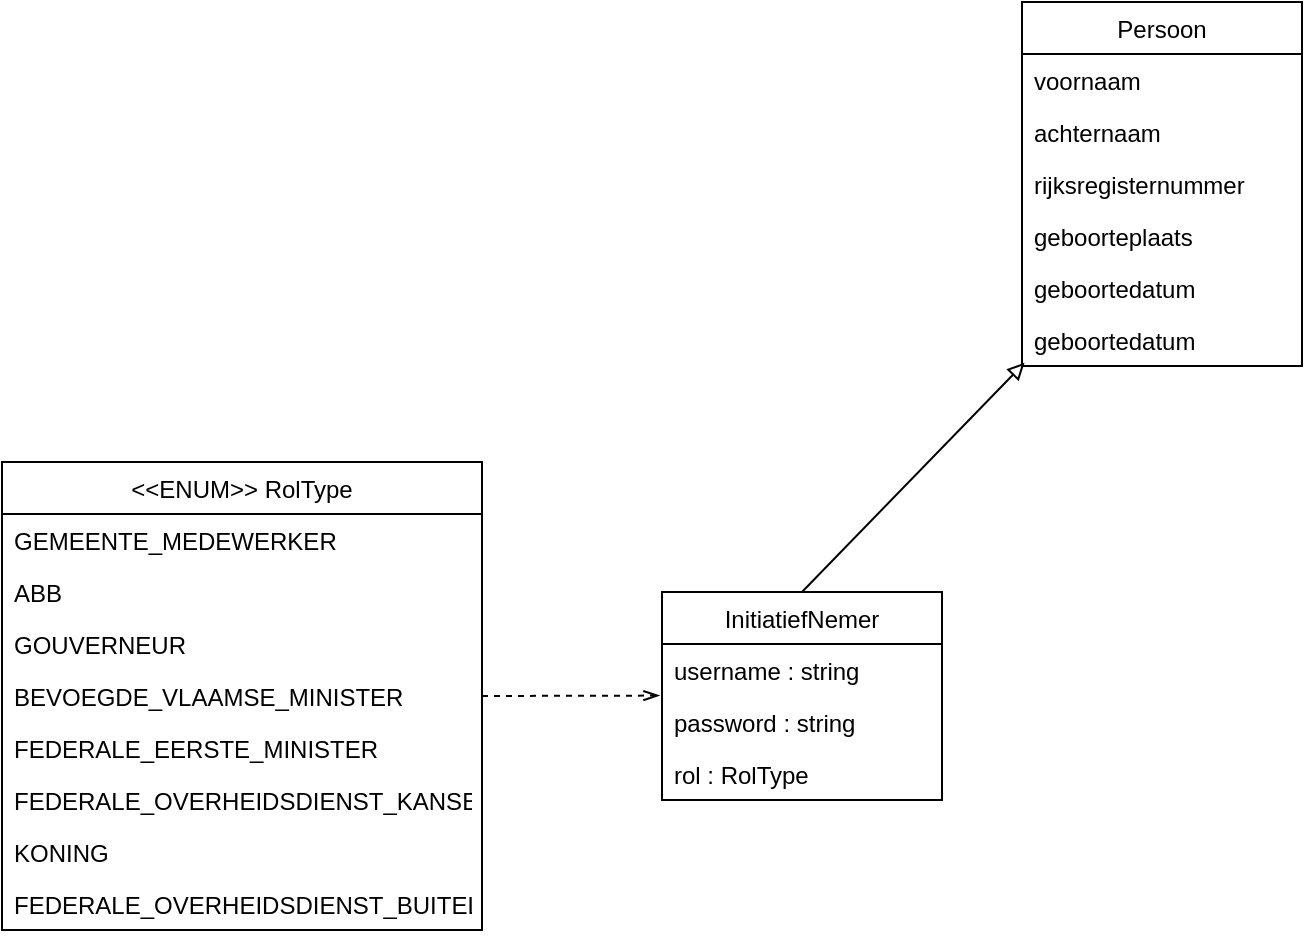 <mxfile version="20.2.3" type="device"><diagram id="4oZ8jU5yr6TnJmM18iYa" name="Pagina-1"><mxGraphModel dx="1278" dy="2241" grid="1" gridSize="10" guides="1" tooltips="1" connect="1" arrows="1" fold="1" page="1" pageScale="1" pageWidth="900" pageHeight="1600" math="0" shadow="0"><root><mxCell id="0"/><mxCell id="1" parent="0"/><mxCell id="HV166FaKeyxlqCJslSag-1" value="Persoon" style="swimlane;fontStyle=0;childLayout=stackLayout;horizontal=1;startSize=26;fillColor=none;horizontalStack=0;resizeParent=1;resizeParentMax=0;resizeLast=0;collapsible=1;marginBottom=0;strokeColor=#000000;" vertex="1" parent="1"><mxGeometry x="540" y="-190" width="140" height="182" as="geometry"/></mxCell><mxCell id="HV166FaKeyxlqCJslSag-2" value="voornaam" style="text;strokeColor=none;fillColor=none;align=left;verticalAlign=top;spacingLeft=4;spacingRight=4;overflow=hidden;rotatable=0;points=[[0,0.5],[1,0.5]];portConstraint=eastwest;" vertex="1" parent="HV166FaKeyxlqCJslSag-1"><mxGeometry y="26" width="140" height="26" as="geometry"/></mxCell><mxCell id="HV166FaKeyxlqCJslSag-19" value="achternaam" style="text;strokeColor=none;fillColor=none;align=left;verticalAlign=top;spacingLeft=4;spacingRight=4;overflow=hidden;rotatable=0;points=[[0,0.5],[1,0.5]];portConstraint=eastwest;" vertex="1" parent="HV166FaKeyxlqCJslSag-1"><mxGeometry y="52" width="140" height="26" as="geometry"/></mxCell><mxCell id="HV166FaKeyxlqCJslSag-20" value="rijksregisternummer" style="text;strokeColor=none;fillColor=none;align=left;verticalAlign=top;spacingLeft=4;spacingRight=4;overflow=hidden;rotatable=0;points=[[0,0.5],[1,0.5]];portConstraint=eastwest;" vertex="1" parent="HV166FaKeyxlqCJslSag-1"><mxGeometry y="78" width="140" height="26" as="geometry"/></mxCell><mxCell id="HV166FaKeyxlqCJslSag-21" value="geboorteplaats" style="text;strokeColor=none;fillColor=none;align=left;verticalAlign=top;spacingLeft=4;spacingRight=4;overflow=hidden;rotatable=0;points=[[0,0.5],[1,0.5]];portConstraint=eastwest;" vertex="1" parent="HV166FaKeyxlqCJslSag-1"><mxGeometry y="104" width="140" height="26" as="geometry"/></mxCell><mxCell id="HV166FaKeyxlqCJslSag-22" value="geboortedatum" style="text;strokeColor=none;fillColor=none;align=left;verticalAlign=top;spacingLeft=4;spacingRight=4;overflow=hidden;rotatable=0;points=[[0,0.5],[1,0.5]];portConstraint=eastwest;" vertex="1" parent="HV166FaKeyxlqCJslSag-1"><mxGeometry y="130" width="140" height="26" as="geometry"/></mxCell><mxCell id="HV166FaKeyxlqCJslSag-23" value="geboortedatum" style="text;strokeColor=none;fillColor=none;align=left;verticalAlign=top;spacingLeft=4;spacingRight=4;overflow=hidden;rotatable=0;points=[[0,0.5],[1,0.5]];portConstraint=eastwest;" vertex="1" parent="HV166FaKeyxlqCJslSag-1"><mxGeometry y="156" width="140" height="26" as="geometry"/></mxCell><mxCell id="HV166FaKeyxlqCJslSag-3" value="InitiatiefNemer" style="swimlane;fontStyle=0;childLayout=stackLayout;horizontal=1;startSize=26;fillColor=none;horizontalStack=0;resizeParent=1;resizeParentMax=0;resizeLast=0;collapsible=1;marginBottom=0;strokeColor=#000000;" vertex="1" parent="1"><mxGeometry x="360" y="105" width="140" height="104" as="geometry"/></mxCell><mxCell id="HV166FaKeyxlqCJslSag-4" value="username : string" style="text;strokeColor=none;fillColor=none;align=left;verticalAlign=top;spacingLeft=4;spacingRight=4;overflow=hidden;rotatable=0;points=[[0,0.5],[1,0.5]];portConstraint=eastwest;" vertex="1" parent="HV166FaKeyxlqCJslSag-3"><mxGeometry y="26" width="140" height="26" as="geometry"/></mxCell><mxCell id="HV166FaKeyxlqCJslSag-5" value="password : string " style="text;strokeColor=none;fillColor=none;align=left;verticalAlign=top;spacingLeft=4;spacingRight=4;overflow=hidden;rotatable=0;points=[[0,0.5],[1,0.5]];portConstraint=eastwest;" vertex="1" parent="HV166FaKeyxlqCJslSag-3"><mxGeometry y="52" width="140" height="26" as="geometry"/></mxCell><mxCell id="HV166FaKeyxlqCJslSag-6" value="rol : RolType" style="text;strokeColor=none;fillColor=none;align=left;verticalAlign=top;spacingLeft=4;spacingRight=4;overflow=hidden;rotatable=0;points=[[0,0.5],[1,0.5]];portConstraint=eastwest;" vertex="1" parent="HV166FaKeyxlqCJslSag-3"><mxGeometry y="78" width="140" height="26" as="geometry"/></mxCell><mxCell id="HV166FaKeyxlqCJslSag-7" value="&lt;&lt;ENUM&gt;&gt; RolType" style="swimlane;fontStyle=0;childLayout=stackLayout;horizontal=1;startSize=26;fillColor=none;horizontalStack=0;resizeParent=1;resizeParentMax=0;resizeLast=0;collapsible=1;marginBottom=0;strokeColor=#000000;" vertex="1" parent="1"><mxGeometry x="30" y="40" width="240" height="234" as="geometry"/></mxCell><mxCell id="HV166FaKeyxlqCJslSag-8" value="GEMEENTE_MEDEWERKER" style="text;strokeColor=none;fillColor=none;align=left;verticalAlign=top;spacingLeft=4;spacingRight=4;overflow=hidden;rotatable=0;points=[[0,0.5],[1,0.5]];portConstraint=eastwest;" vertex="1" parent="HV166FaKeyxlqCJslSag-7"><mxGeometry y="26" width="240" height="26" as="geometry"/></mxCell><mxCell id="HV166FaKeyxlqCJslSag-9" value="ABB" style="text;strokeColor=none;fillColor=none;align=left;verticalAlign=top;spacingLeft=4;spacingRight=4;overflow=hidden;rotatable=0;points=[[0,0.5],[1,0.5]];portConstraint=eastwest;" vertex="1" parent="HV166FaKeyxlqCJslSag-7"><mxGeometry y="52" width="240" height="26" as="geometry"/></mxCell><mxCell id="HV166FaKeyxlqCJslSag-10" value="GOUVERNEUR" style="text;strokeColor=none;fillColor=none;align=left;verticalAlign=top;spacingLeft=4;spacingRight=4;overflow=hidden;rotatable=0;points=[[0,0.5],[1,0.5]];portConstraint=eastwest;" vertex="1" parent="HV166FaKeyxlqCJslSag-7"><mxGeometry y="78" width="240" height="26" as="geometry"/></mxCell><mxCell id="HV166FaKeyxlqCJslSag-11" value="BEVOEGDE_VLAAMSE_MINISTER" style="text;strokeColor=none;fillColor=none;align=left;verticalAlign=top;spacingLeft=4;spacingRight=4;overflow=hidden;rotatable=0;points=[[0,0.5],[1,0.5]];portConstraint=eastwest;" vertex="1" parent="HV166FaKeyxlqCJslSag-7"><mxGeometry y="104" width="240" height="26" as="geometry"/></mxCell><mxCell id="HV166FaKeyxlqCJslSag-12" value="FEDERALE_EERSTE_MINISTER" style="text;strokeColor=none;fillColor=none;align=left;verticalAlign=top;spacingLeft=4;spacingRight=4;overflow=hidden;rotatable=0;points=[[0,0.5],[1,0.5]];portConstraint=eastwest;" vertex="1" parent="HV166FaKeyxlqCJslSag-7"><mxGeometry y="130" width="240" height="26" as="geometry"/></mxCell><mxCell id="HV166FaKeyxlqCJslSag-13" value="FEDERALE_OVERHEIDSDIENST_KANSELARIJ" style="text;strokeColor=none;fillColor=none;align=left;verticalAlign=top;spacingLeft=4;spacingRight=4;overflow=hidden;rotatable=0;points=[[0,0.5],[1,0.5]];portConstraint=eastwest;" vertex="1" parent="HV166FaKeyxlqCJslSag-7"><mxGeometry y="156" width="240" height="26" as="geometry"/></mxCell><mxCell id="HV166FaKeyxlqCJslSag-14" value="KONING" style="text;strokeColor=none;fillColor=none;align=left;verticalAlign=top;spacingLeft=4;spacingRight=4;overflow=hidden;rotatable=0;points=[[0,0.5],[1,0.5]];portConstraint=eastwest;" vertex="1" parent="HV166FaKeyxlqCJslSag-7"><mxGeometry y="182" width="240" height="26" as="geometry"/></mxCell><mxCell id="HV166FaKeyxlqCJslSag-15" value="FEDERALE_OVERHEIDSDIENST_BUITELANDSE_ZAKEN" style="text;strokeColor=none;fillColor=none;align=left;verticalAlign=top;spacingLeft=4;spacingRight=4;overflow=hidden;rotatable=0;points=[[0,0.5],[1,0.5]];portConstraint=eastwest;" vertex="1" parent="HV166FaKeyxlqCJslSag-7"><mxGeometry y="208" width="240" height="26" as="geometry"/></mxCell><mxCell id="HV166FaKeyxlqCJslSag-16" value="" style="endArrow=openThin;dashed=1;html=1;rounded=0;endFill=0;exitX=1;exitY=0.5;exitDx=0;exitDy=0;entryX=-0.009;entryY=-0.008;entryDx=0;entryDy=0;entryPerimeter=0;" edge="1" parent="1" source="HV166FaKeyxlqCJslSag-11" target="HV166FaKeyxlqCJslSag-5"><mxGeometry width="50" height="50" relative="1" as="geometry"><mxPoint x="490" y="330" as="sourcePoint"/><mxPoint x="400" y="330" as="targetPoint"/></mxGeometry></mxCell><mxCell id="HV166FaKeyxlqCJslSag-17" value="" style="endArrow=block;html=1;rounded=0;entryX=0.009;entryY=0.938;entryDx=0;entryDy=0;endFill=0;exitX=0.5;exitY=0;exitDx=0;exitDy=0;entryPerimeter=0;" edge="1" parent="1" source="HV166FaKeyxlqCJslSag-3" target="HV166FaKeyxlqCJslSag-23"><mxGeometry width="50" height="50" relative="1" as="geometry"><mxPoint x="450.44" y="170" as="sourcePoint"/><mxPoint x="450" y="90" as="targetPoint"/><Array as="points"/></mxGeometry></mxCell></root></mxGraphModel></diagram></mxfile>